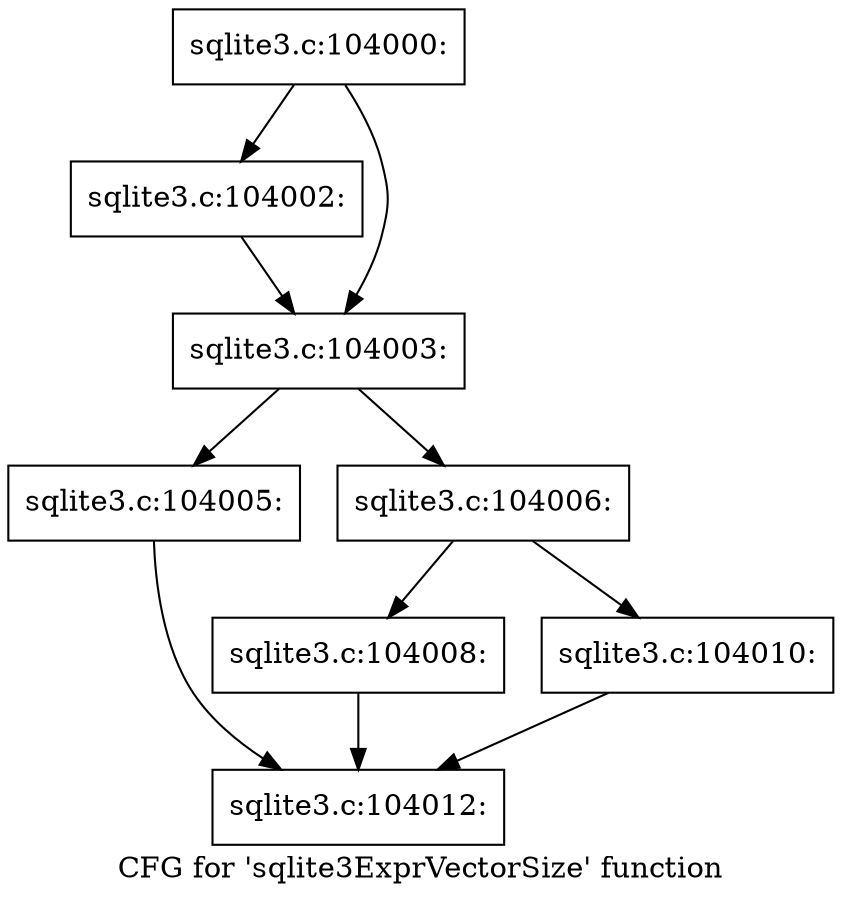 digraph "CFG for 'sqlite3ExprVectorSize' function" {
	label="CFG for 'sqlite3ExprVectorSize' function";

	Node0x55c0f8c01c10 [shape=record,label="{sqlite3.c:104000:}"];
	Node0x55c0f8c01c10 -> Node0x55c0f8c08a80;
	Node0x55c0f8c01c10 -> Node0x55c0f8c08ad0;
	Node0x55c0f8c08a80 [shape=record,label="{sqlite3.c:104002:}"];
	Node0x55c0f8c08a80 -> Node0x55c0f8c08ad0;
	Node0x55c0f8c08ad0 [shape=record,label="{sqlite3.c:104003:}"];
	Node0x55c0f8c08ad0 -> Node0x55c0f8c09ba0;
	Node0x55c0f8c08ad0 -> Node0x55c0f8c09c40;
	Node0x55c0f8c09ba0 [shape=record,label="{sqlite3.c:104005:}"];
	Node0x55c0f8c09ba0 -> Node0x55c0f8c085b0;
	Node0x55c0f8c09c40 [shape=record,label="{sqlite3.c:104006:}"];
	Node0x55c0f8c09c40 -> Node0x55c0f8c0a610;
	Node0x55c0f8c09c40 -> Node0x55c0f8c0a6b0;
	Node0x55c0f8c0a610 [shape=record,label="{sqlite3.c:104008:}"];
	Node0x55c0f8c0a610 -> Node0x55c0f8c085b0;
	Node0x55c0f8c0a6b0 [shape=record,label="{sqlite3.c:104010:}"];
	Node0x55c0f8c0a6b0 -> Node0x55c0f8c085b0;
	Node0x55c0f8c085b0 [shape=record,label="{sqlite3.c:104012:}"];
}
